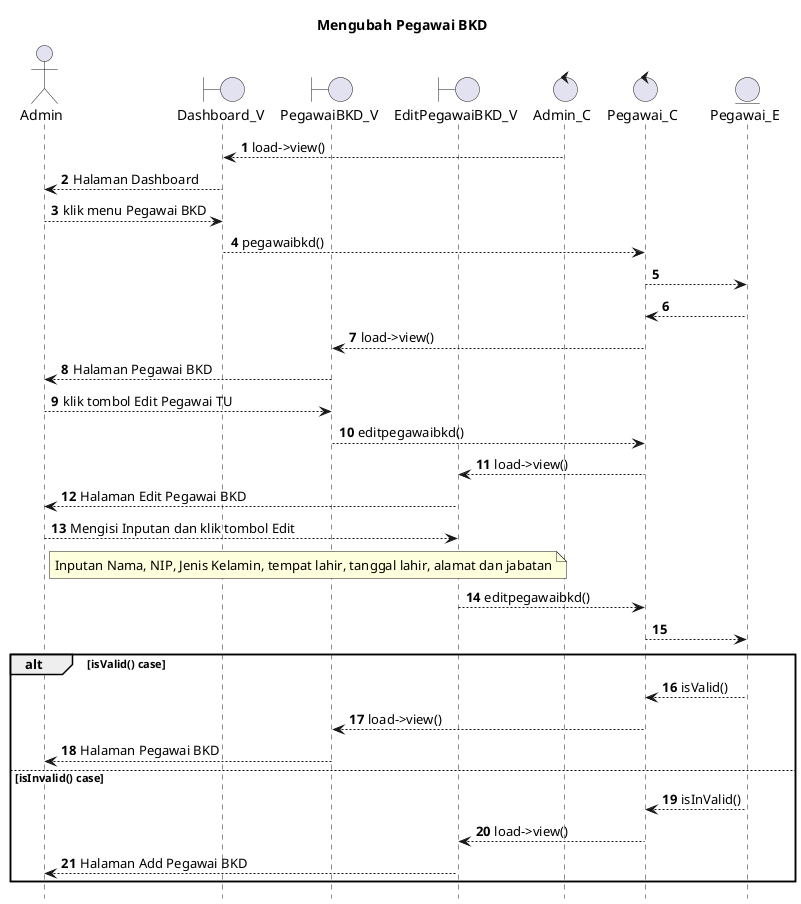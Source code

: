 @startuml

autonumber
hide footbox
title Mengubah Pegawai BKD

Actor Admin
boundary Dashboard_V
boundary PegawaiBKD_V
boundary EditPegawaiBKD_V
control Admin_C
control Pegawai_C
Entity Pegawai_E

Admin_C --> Dashboard_V: load->view()
Dashboard_V --> Admin: Halaman Dashboard
Admin --> Dashboard_V: klik menu Pegawai BKD
Dashboard_V --> Pegawai_C: pegawaibkd()
Pegawai_C --> Pegawai_E:
    
    Pegawai_E --> Pegawai_C:
    Pegawai_C --> PegawaiBKD_V: load->view()
    PegawaiBKD_V --> Admin: Halaman Pegawai BKD

Admin --> PegawaiBKD_V: klik tombol Edit Pegawai TU
PegawaiBKD_V --> Pegawai_C: editpegawaibkd()
Pegawai_C --> EditPegawaiBKD_V: load->view()
EditPegawaiBKD_V --> Admin: Halaman Edit Pegawai BKD

Admin --> EditPegawaiBKD_V: Mengisi Inputan dan klik tombol Edit
    note right of Admin
        Inputan Nama, NIP, Jenis Kelamin, tempat lahir, tanggal lahir, alamat dan jabatan
            end note
EditPegawaiBKD_V --> Pegawai_C: editpegawaibkd()
Pegawai_C --> Pegawai_E:

alt isValid() case
    
    Pegawai_E --> Pegawai_C: isValid()
    Pegawai_C --> PegawaiBKD_V: load->view()
    PegawaiBKD_V --> Admin: Halaman Pegawai BKD

else isInvalid() case
    
    Pegawai_E --> Pegawai_C: isInValid()
    Pegawai_C --> EditPegawaiBKD_V: load->view()
    EditPegawaiBKD_V --> Admin: Halaman Add Pegawai BKD

end
@enduml